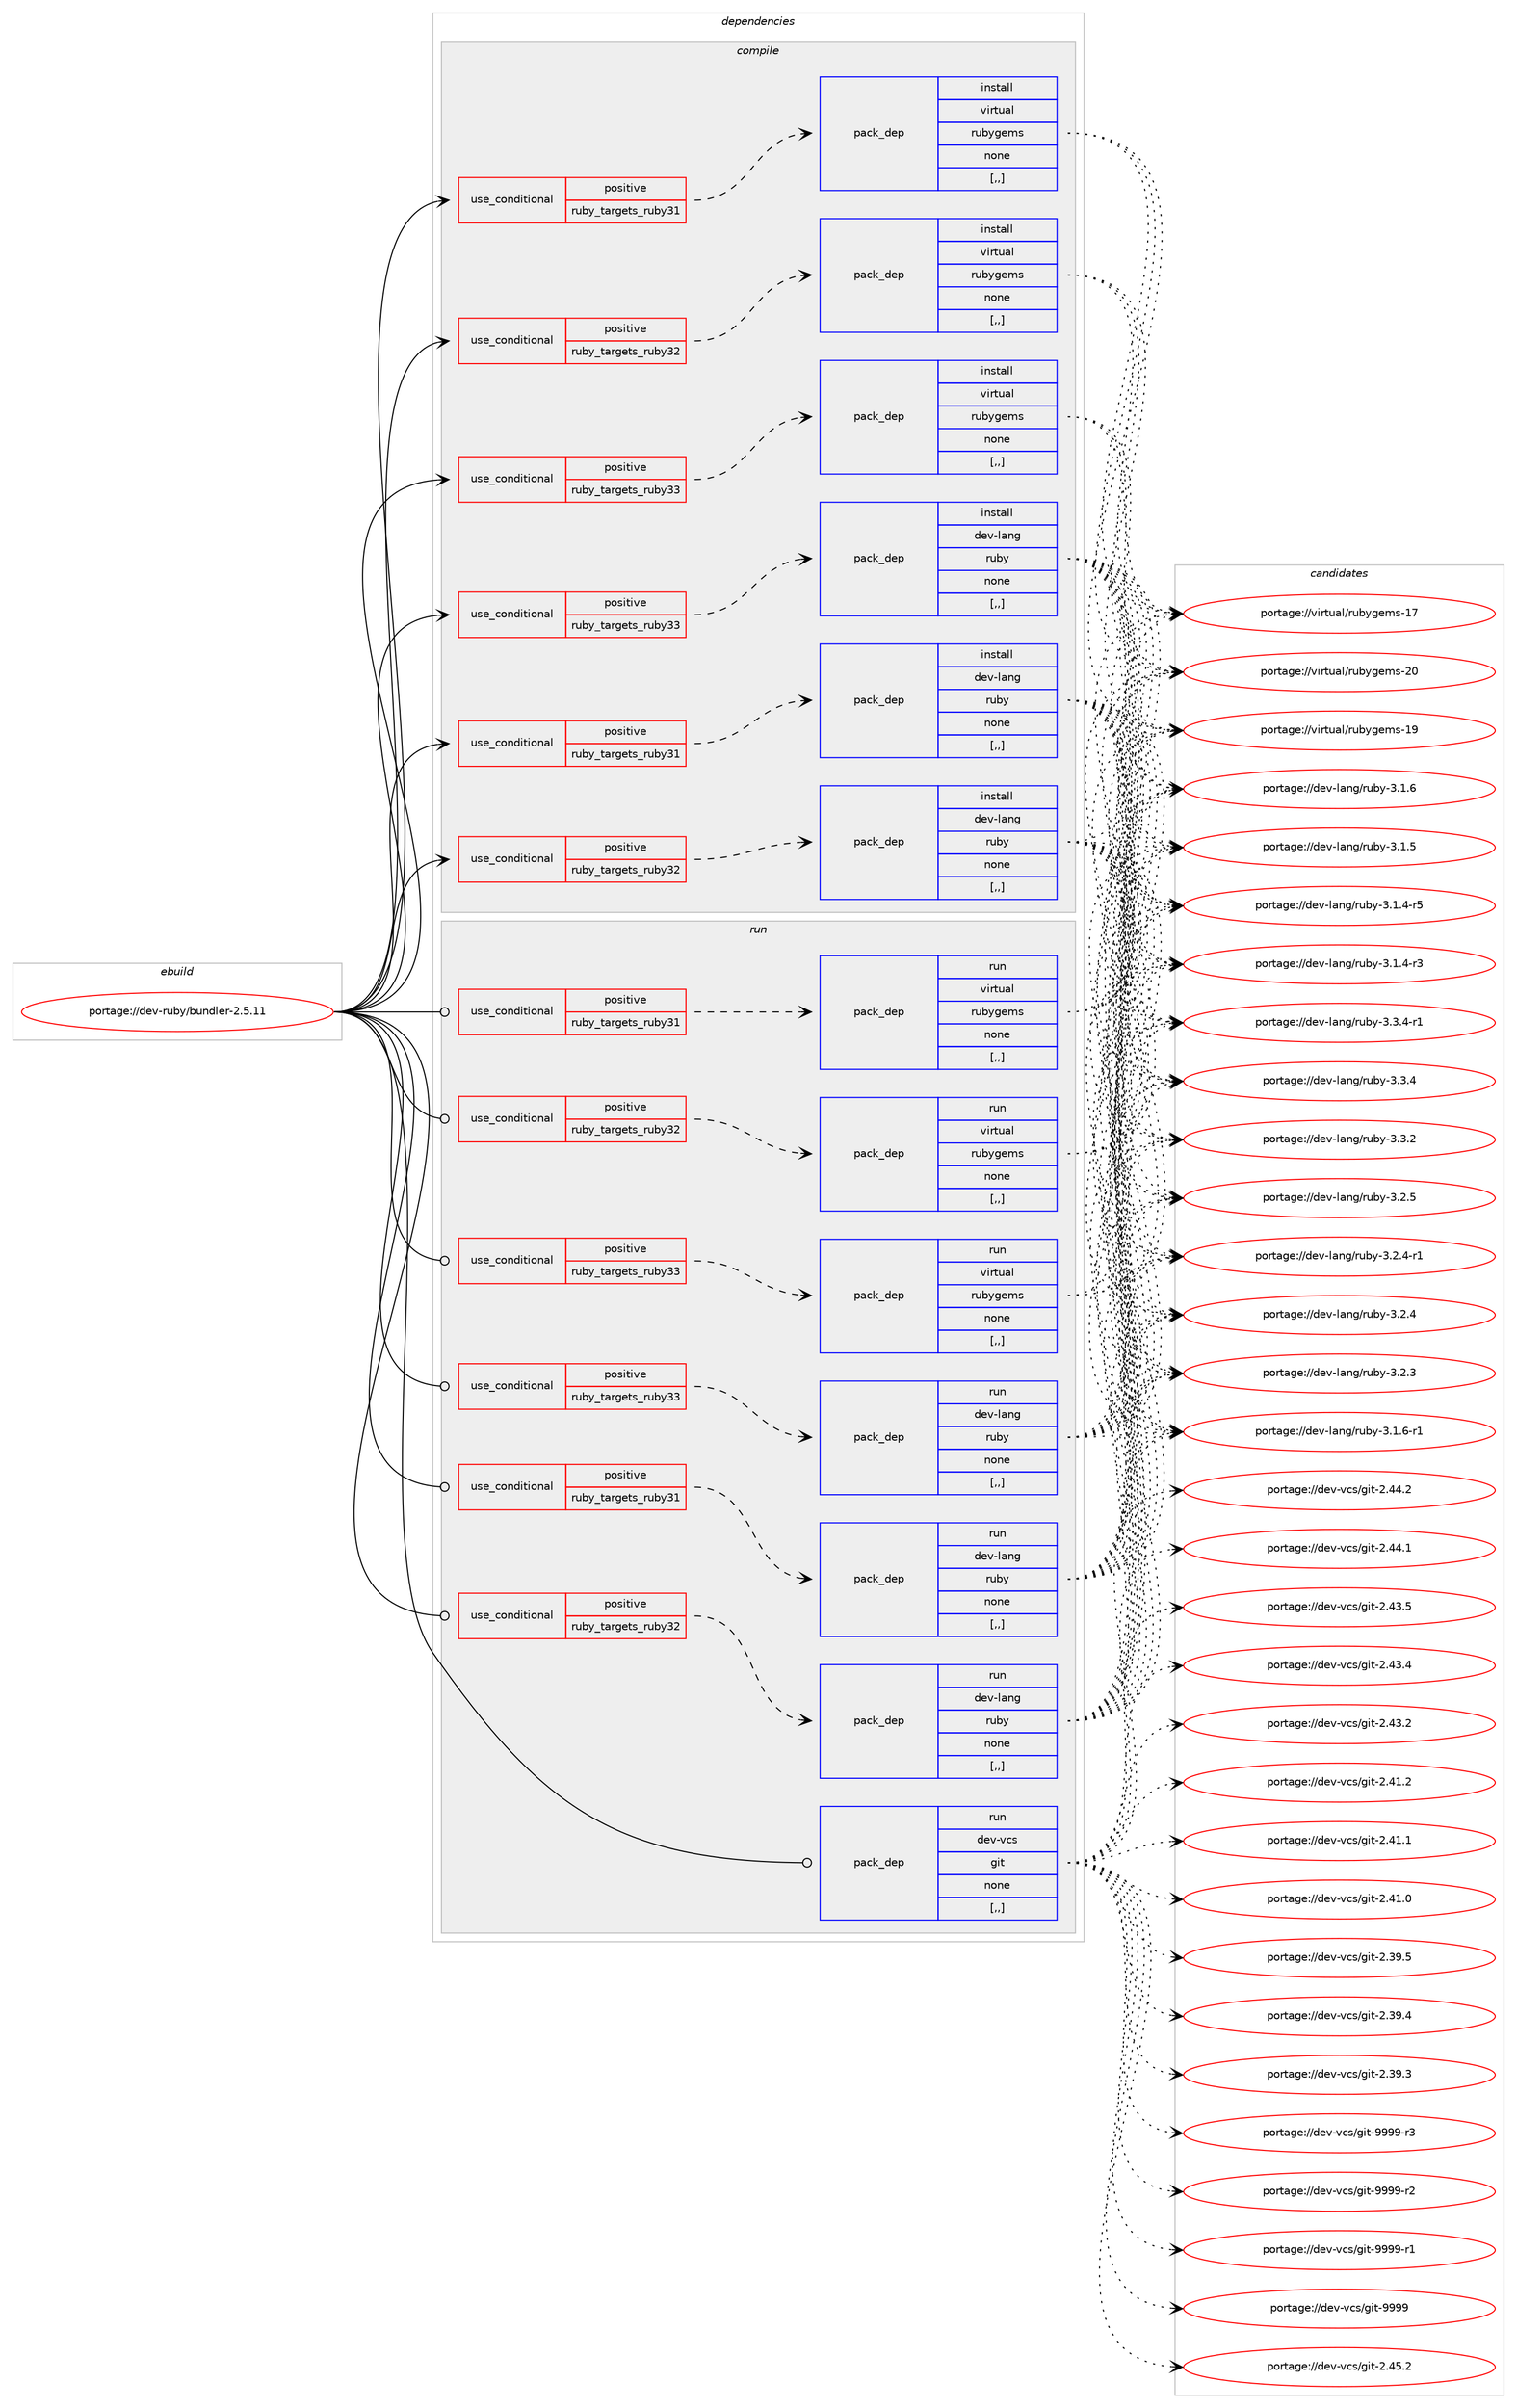 digraph prolog {

# *************
# Graph options
# *************

newrank=true;
concentrate=true;
compound=true;
graph [rankdir=LR,fontname=Helvetica,fontsize=10,ranksep=1.5];#, ranksep=2.5, nodesep=0.2];
edge  [arrowhead=vee];
node  [fontname=Helvetica,fontsize=10];

# **********
# The ebuild
# **********

subgraph cluster_leftcol {
color=gray;
label=<<i>ebuild</i>>;
id [label="portage://dev-ruby/bundler-2.5.11", color=red, width=4, href="../dev-ruby/bundler-2.5.11.svg"];
}

# ****************
# The dependencies
# ****************

subgraph cluster_midcol {
color=gray;
label=<<i>dependencies</i>>;
subgraph cluster_compile {
fillcolor="#eeeeee";
style=filled;
label=<<i>compile</i>>;
subgraph cond45275 {
dependency178454 [label=<<TABLE BORDER="0" CELLBORDER="1" CELLSPACING="0" CELLPADDING="4"><TR><TD ROWSPAN="3" CELLPADDING="10">use_conditional</TD></TR><TR><TD>positive</TD></TR><TR><TD>ruby_targets_ruby31</TD></TR></TABLE>>, shape=none, color=red];
subgraph pack131888 {
dependency178455 [label=<<TABLE BORDER="0" CELLBORDER="1" CELLSPACING="0" CELLPADDING="4" WIDTH="220"><TR><TD ROWSPAN="6" CELLPADDING="30">pack_dep</TD></TR><TR><TD WIDTH="110">install</TD></TR><TR><TD>dev-lang</TD></TR><TR><TD>ruby</TD></TR><TR><TD>none</TD></TR><TR><TD>[,,]</TD></TR></TABLE>>, shape=none, color=blue];
}
dependency178454:e -> dependency178455:w [weight=20,style="dashed",arrowhead="vee"];
}
id:e -> dependency178454:w [weight=20,style="solid",arrowhead="vee"];
subgraph cond45276 {
dependency178456 [label=<<TABLE BORDER="0" CELLBORDER="1" CELLSPACING="0" CELLPADDING="4"><TR><TD ROWSPAN="3" CELLPADDING="10">use_conditional</TD></TR><TR><TD>positive</TD></TR><TR><TD>ruby_targets_ruby31</TD></TR></TABLE>>, shape=none, color=red];
subgraph pack131889 {
dependency178457 [label=<<TABLE BORDER="0" CELLBORDER="1" CELLSPACING="0" CELLPADDING="4" WIDTH="220"><TR><TD ROWSPAN="6" CELLPADDING="30">pack_dep</TD></TR><TR><TD WIDTH="110">install</TD></TR><TR><TD>virtual</TD></TR><TR><TD>rubygems</TD></TR><TR><TD>none</TD></TR><TR><TD>[,,]</TD></TR></TABLE>>, shape=none, color=blue];
}
dependency178456:e -> dependency178457:w [weight=20,style="dashed",arrowhead="vee"];
}
id:e -> dependency178456:w [weight=20,style="solid",arrowhead="vee"];
subgraph cond45277 {
dependency178458 [label=<<TABLE BORDER="0" CELLBORDER="1" CELLSPACING="0" CELLPADDING="4"><TR><TD ROWSPAN="3" CELLPADDING="10">use_conditional</TD></TR><TR><TD>positive</TD></TR><TR><TD>ruby_targets_ruby32</TD></TR></TABLE>>, shape=none, color=red];
subgraph pack131890 {
dependency178459 [label=<<TABLE BORDER="0" CELLBORDER="1" CELLSPACING="0" CELLPADDING="4" WIDTH="220"><TR><TD ROWSPAN="6" CELLPADDING="30">pack_dep</TD></TR><TR><TD WIDTH="110">install</TD></TR><TR><TD>dev-lang</TD></TR><TR><TD>ruby</TD></TR><TR><TD>none</TD></TR><TR><TD>[,,]</TD></TR></TABLE>>, shape=none, color=blue];
}
dependency178458:e -> dependency178459:w [weight=20,style="dashed",arrowhead="vee"];
}
id:e -> dependency178458:w [weight=20,style="solid",arrowhead="vee"];
subgraph cond45278 {
dependency178460 [label=<<TABLE BORDER="0" CELLBORDER="1" CELLSPACING="0" CELLPADDING="4"><TR><TD ROWSPAN="3" CELLPADDING="10">use_conditional</TD></TR><TR><TD>positive</TD></TR><TR><TD>ruby_targets_ruby32</TD></TR></TABLE>>, shape=none, color=red];
subgraph pack131891 {
dependency178461 [label=<<TABLE BORDER="0" CELLBORDER="1" CELLSPACING="0" CELLPADDING="4" WIDTH="220"><TR><TD ROWSPAN="6" CELLPADDING="30">pack_dep</TD></TR><TR><TD WIDTH="110">install</TD></TR><TR><TD>virtual</TD></TR><TR><TD>rubygems</TD></TR><TR><TD>none</TD></TR><TR><TD>[,,]</TD></TR></TABLE>>, shape=none, color=blue];
}
dependency178460:e -> dependency178461:w [weight=20,style="dashed",arrowhead="vee"];
}
id:e -> dependency178460:w [weight=20,style="solid",arrowhead="vee"];
subgraph cond45279 {
dependency178462 [label=<<TABLE BORDER="0" CELLBORDER="1" CELLSPACING="0" CELLPADDING="4"><TR><TD ROWSPAN="3" CELLPADDING="10">use_conditional</TD></TR><TR><TD>positive</TD></TR><TR><TD>ruby_targets_ruby33</TD></TR></TABLE>>, shape=none, color=red];
subgraph pack131892 {
dependency178463 [label=<<TABLE BORDER="0" CELLBORDER="1" CELLSPACING="0" CELLPADDING="4" WIDTH="220"><TR><TD ROWSPAN="6" CELLPADDING="30">pack_dep</TD></TR><TR><TD WIDTH="110">install</TD></TR><TR><TD>dev-lang</TD></TR><TR><TD>ruby</TD></TR><TR><TD>none</TD></TR><TR><TD>[,,]</TD></TR></TABLE>>, shape=none, color=blue];
}
dependency178462:e -> dependency178463:w [weight=20,style="dashed",arrowhead="vee"];
}
id:e -> dependency178462:w [weight=20,style="solid",arrowhead="vee"];
subgraph cond45280 {
dependency178464 [label=<<TABLE BORDER="0" CELLBORDER="1" CELLSPACING="0" CELLPADDING="4"><TR><TD ROWSPAN="3" CELLPADDING="10">use_conditional</TD></TR><TR><TD>positive</TD></TR><TR><TD>ruby_targets_ruby33</TD></TR></TABLE>>, shape=none, color=red];
subgraph pack131893 {
dependency178465 [label=<<TABLE BORDER="0" CELLBORDER="1" CELLSPACING="0" CELLPADDING="4" WIDTH="220"><TR><TD ROWSPAN="6" CELLPADDING="30">pack_dep</TD></TR><TR><TD WIDTH="110">install</TD></TR><TR><TD>virtual</TD></TR><TR><TD>rubygems</TD></TR><TR><TD>none</TD></TR><TR><TD>[,,]</TD></TR></TABLE>>, shape=none, color=blue];
}
dependency178464:e -> dependency178465:w [weight=20,style="dashed",arrowhead="vee"];
}
id:e -> dependency178464:w [weight=20,style="solid",arrowhead="vee"];
}
subgraph cluster_compileandrun {
fillcolor="#eeeeee";
style=filled;
label=<<i>compile and run</i>>;
}
subgraph cluster_run {
fillcolor="#eeeeee";
style=filled;
label=<<i>run</i>>;
subgraph cond45281 {
dependency178466 [label=<<TABLE BORDER="0" CELLBORDER="1" CELLSPACING="0" CELLPADDING="4"><TR><TD ROWSPAN="3" CELLPADDING="10">use_conditional</TD></TR><TR><TD>positive</TD></TR><TR><TD>ruby_targets_ruby31</TD></TR></TABLE>>, shape=none, color=red];
subgraph pack131894 {
dependency178467 [label=<<TABLE BORDER="0" CELLBORDER="1" CELLSPACING="0" CELLPADDING="4" WIDTH="220"><TR><TD ROWSPAN="6" CELLPADDING="30">pack_dep</TD></TR><TR><TD WIDTH="110">run</TD></TR><TR><TD>dev-lang</TD></TR><TR><TD>ruby</TD></TR><TR><TD>none</TD></TR><TR><TD>[,,]</TD></TR></TABLE>>, shape=none, color=blue];
}
dependency178466:e -> dependency178467:w [weight=20,style="dashed",arrowhead="vee"];
}
id:e -> dependency178466:w [weight=20,style="solid",arrowhead="odot"];
subgraph cond45282 {
dependency178468 [label=<<TABLE BORDER="0" CELLBORDER="1" CELLSPACING="0" CELLPADDING="4"><TR><TD ROWSPAN="3" CELLPADDING="10">use_conditional</TD></TR><TR><TD>positive</TD></TR><TR><TD>ruby_targets_ruby31</TD></TR></TABLE>>, shape=none, color=red];
subgraph pack131895 {
dependency178469 [label=<<TABLE BORDER="0" CELLBORDER="1" CELLSPACING="0" CELLPADDING="4" WIDTH="220"><TR><TD ROWSPAN="6" CELLPADDING="30">pack_dep</TD></TR><TR><TD WIDTH="110">run</TD></TR><TR><TD>virtual</TD></TR><TR><TD>rubygems</TD></TR><TR><TD>none</TD></TR><TR><TD>[,,]</TD></TR></TABLE>>, shape=none, color=blue];
}
dependency178468:e -> dependency178469:w [weight=20,style="dashed",arrowhead="vee"];
}
id:e -> dependency178468:w [weight=20,style="solid",arrowhead="odot"];
subgraph cond45283 {
dependency178470 [label=<<TABLE BORDER="0" CELLBORDER="1" CELLSPACING="0" CELLPADDING="4"><TR><TD ROWSPAN="3" CELLPADDING="10">use_conditional</TD></TR><TR><TD>positive</TD></TR><TR><TD>ruby_targets_ruby32</TD></TR></TABLE>>, shape=none, color=red];
subgraph pack131896 {
dependency178471 [label=<<TABLE BORDER="0" CELLBORDER="1" CELLSPACING="0" CELLPADDING="4" WIDTH="220"><TR><TD ROWSPAN="6" CELLPADDING="30">pack_dep</TD></TR><TR><TD WIDTH="110">run</TD></TR><TR><TD>dev-lang</TD></TR><TR><TD>ruby</TD></TR><TR><TD>none</TD></TR><TR><TD>[,,]</TD></TR></TABLE>>, shape=none, color=blue];
}
dependency178470:e -> dependency178471:w [weight=20,style="dashed",arrowhead="vee"];
}
id:e -> dependency178470:w [weight=20,style="solid",arrowhead="odot"];
subgraph cond45284 {
dependency178472 [label=<<TABLE BORDER="0" CELLBORDER="1" CELLSPACING="0" CELLPADDING="4"><TR><TD ROWSPAN="3" CELLPADDING="10">use_conditional</TD></TR><TR><TD>positive</TD></TR><TR><TD>ruby_targets_ruby32</TD></TR></TABLE>>, shape=none, color=red];
subgraph pack131897 {
dependency178473 [label=<<TABLE BORDER="0" CELLBORDER="1" CELLSPACING="0" CELLPADDING="4" WIDTH="220"><TR><TD ROWSPAN="6" CELLPADDING="30">pack_dep</TD></TR><TR><TD WIDTH="110">run</TD></TR><TR><TD>virtual</TD></TR><TR><TD>rubygems</TD></TR><TR><TD>none</TD></TR><TR><TD>[,,]</TD></TR></TABLE>>, shape=none, color=blue];
}
dependency178472:e -> dependency178473:w [weight=20,style="dashed",arrowhead="vee"];
}
id:e -> dependency178472:w [weight=20,style="solid",arrowhead="odot"];
subgraph cond45285 {
dependency178474 [label=<<TABLE BORDER="0" CELLBORDER="1" CELLSPACING="0" CELLPADDING="4"><TR><TD ROWSPAN="3" CELLPADDING="10">use_conditional</TD></TR><TR><TD>positive</TD></TR><TR><TD>ruby_targets_ruby33</TD></TR></TABLE>>, shape=none, color=red];
subgraph pack131898 {
dependency178475 [label=<<TABLE BORDER="0" CELLBORDER="1" CELLSPACING="0" CELLPADDING="4" WIDTH="220"><TR><TD ROWSPAN="6" CELLPADDING="30">pack_dep</TD></TR><TR><TD WIDTH="110">run</TD></TR><TR><TD>dev-lang</TD></TR><TR><TD>ruby</TD></TR><TR><TD>none</TD></TR><TR><TD>[,,]</TD></TR></TABLE>>, shape=none, color=blue];
}
dependency178474:e -> dependency178475:w [weight=20,style="dashed",arrowhead="vee"];
}
id:e -> dependency178474:w [weight=20,style="solid",arrowhead="odot"];
subgraph cond45286 {
dependency178476 [label=<<TABLE BORDER="0" CELLBORDER="1" CELLSPACING="0" CELLPADDING="4"><TR><TD ROWSPAN="3" CELLPADDING="10">use_conditional</TD></TR><TR><TD>positive</TD></TR><TR><TD>ruby_targets_ruby33</TD></TR></TABLE>>, shape=none, color=red];
subgraph pack131899 {
dependency178477 [label=<<TABLE BORDER="0" CELLBORDER="1" CELLSPACING="0" CELLPADDING="4" WIDTH="220"><TR><TD ROWSPAN="6" CELLPADDING="30">pack_dep</TD></TR><TR><TD WIDTH="110">run</TD></TR><TR><TD>virtual</TD></TR><TR><TD>rubygems</TD></TR><TR><TD>none</TD></TR><TR><TD>[,,]</TD></TR></TABLE>>, shape=none, color=blue];
}
dependency178476:e -> dependency178477:w [weight=20,style="dashed",arrowhead="vee"];
}
id:e -> dependency178476:w [weight=20,style="solid",arrowhead="odot"];
subgraph pack131900 {
dependency178478 [label=<<TABLE BORDER="0" CELLBORDER="1" CELLSPACING="0" CELLPADDING="4" WIDTH="220"><TR><TD ROWSPAN="6" CELLPADDING="30">pack_dep</TD></TR><TR><TD WIDTH="110">run</TD></TR><TR><TD>dev-vcs</TD></TR><TR><TD>git</TD></TR><TR><TD>none</TD></TR><TR><TD>[,,]</TD></TR></TABLE>>, shape=none, color=blue];
}
id:e -> dependency178478:w [weight=20,style="solid",arrowhead="odot"];
}
}

# **************
# The candidates
# **************

subgraph cluster_choices {
rank=same;
color=gray;
label=<<i>candidates</i>>;

subgraph choice131888 {
color=black;
nodesep=1;
choice100101118451089711010347114117981214551465146524511449 [label="portage://dev-lang/ruby-3.3.4-r1", color=red, width=4,href="../dev-lang/ruby-3.3.4-r1.svg"];
choice10010111845108971101034711411798121455146514652 [label="portage://dev-lang/ruby-3.3.4", color=red, width=4,href="../dev-lang/ruby-3.3.4.svg"];
choice10010111845108971101034711411798121455146514650 [label="portage://dev-lang/ruby-3.3.2", color=red, width=4,href="../dev-lang/ruby-3.3.2.svg"];
choice10010111845108971101034711411798121455146504653 [label="portage://dev-lang/ruby-3.2.5", color=red, width=4,href="../dev-lang/ruby-3.2.5.svg"];
choice100101118451089711010347114117981214551465046524511449 [label="portage://dev-lang/ruby-3.2.4-r1", color=red, width=4,href="../dev-lang/ruby-3.2.4-r1.svg"];
choice10010111845108971101034711411798121455146504652 [label="portage://dev-lang/ruby-3.2.4", color=red, width=4,href="../dev-lang/ruby-3.2.4.svg"];
choice10010111845108971101034711411798121455146504651 [label="portage://dev-lang/ruby-3.2.3", color=red, width=4,href="../dev-lang/ruby-3.2.3.svg"];
choice100101118451089711010347114117981214551464946544511449 [label="portage://dev-lang/ruby-3.1.6-r1", color=red, width=4,href="../dev-lang/ruby-3.1.6-r1.svg"];
choice10010111845108971101034711411798121455146494654 [label="portage://dev-lang/ruby-3.1.6", color=red, width=4,href="../dev-lang/ruby-3.1.6.svg"];
choice10010111845108971101034711411798121455146494653 [label="portage://dev-lang/ruby-3.1.5", color=red, width=4,href="../dev-lang/ruby-3.1.5.svg"];
choice100101118451089711010347114117981214551464946524511453 [label="portage://dev-lang/ruby-3.1.4-r5", color=red, width=4,href="../dev-lang/ruby-3.1.4-r5.svg"];
choice100101118451089711010347114117981214551464946524511451 [label="portage://dev-lang/ruby-3.1.4-r3", color=red, width=4,href="../dev-lang/ruby-3.1.4-r3.svg"];
dependency178455:e -> choice100101118451089711010347114117981214551465146524511449:w [style=dotted,weight="100"];
dependency178455:e -> choice10010111845108971101034711411798121455146514652:w [style=dotted,weight="100"];
dependency178455:e -> choice10010111845108971101034711411798121455146514650:w [style=dotted,weight="100"];
dependency178455:e -> choice10010111845108971101034711411798121455146504653:w [style=dotted,weight="100"];
dependency178455:e -> choice100101118451089711010347114117981214551465046524511449:w [style=dotted,weight="100"];
dependency178455:e -> choice10010111845108971101034711411798121455146504652:w [style=dotted,weight="100"];
dependency178455:e -> choice10010111845108971101034711411798121455146504651:w [style=dotted,weight="100"];
dependency178455:e -> choice100101118451089711010347114117981214551464946544511449:w [style=dotted,weight="100"];
dependency178455:e -> choice10010111845108971101034711411798121455146494654:w [style=dotted,weight="100"];
dependency178455:e -> choice10010111845108971101034711411798121455146494653:w [style=dotted,weight="100"];
dependency178455:e -> choice100101118451089711010347114117981214551464946524511453:w [style=dotted,weight="100"];
dependency178455:e -> choice100101118451089711010347114117981214551464946524511451:w [style=dotted,weight="100"];
}
subgraph choice131889 {
color=black;
nodesep=1;
choice118105114116117971084711411798121103101109115455048 [label="portage://virtual/rubygems-20", color=red, width=4,href="../virtual/rubygems-20.svg"];
choice118105114116117971084711411798121103101109115454957 [label="portage://virtual/rubygems-19", color=red, width=4,href="../virtual/rubygems-19.svg"];
choice118105114116117971084711411798121103101109115454955 [label="portage://virtual/rubygems-17", color=red, width=4,href="../virtual/rubygems-17.svg"];
dependency178457:e -> choice118105114116117971084711411798121103101109115455048:w [style=dotted,weight="100"];
dependency178457:e -> choice118105114116117971084711411798121103101109115454957:w [style=dotted,weight="100"];
dependency178457:e -> choice118105114116117971084711411798121103101109115454955:w [style=dotted,weight="100"];
}
subgraph choice131890 {
color=black;
nodesep=1;
choice100101118451089711010347114117981214551465146524511449 [label="portage://dev-lang/ruby-3.3.4-r1", color=red, width=4,href="../dev-lang/ruby-3.3.4-r1.svg"];
choice10010111845108971101034711411798121455146514652 [label="portage://dev-lang/ruby-3.3.4", color=red, width=4,href="../dev-lang/ruby-3.3.4.svg"];
choice10010111845108971101034711411798121455146514650 [label="portage://dev-lang/ruby-3.3.2", color=red, width=4,href="../dev-lang/ruby-3.3.2.svg"];
choice10010111845108971101034711411798121455146504653 [label="portage://dev-lang/ruby-3.2.5", color=red, width=4,href="../dev-lang/ruby-3.2.5.svg"];
choice100101118451089711010347114117981214551465046524511449 [label="portage://dev-lang/ruby-3.2.4-r1", color=red, width=4,href="../dev-lang/ruby-3.2.4-r1.svg"];
choice10010111845108971101034711411798121455146504652 [label="portage://dev-lang/ruby-3.2.4", color=red, width=4,href="../dev-lang/ruby-3.2.4.svg"];
choice10010111845108971101034711411798121455146504651 [label="portage://dev-lang/ruby-3.2.3", color=red, width=4,href="../dev-lang/ruby-3.2.3.svg"];
choice100101118451089711010347114117981214551464946544511449 [label="portage://dev-lang/ruby-3.1.6-r1", color=red, width=4,href="../dev-lang/ruby-3.1.6-r1.svg"];
choice10010111845108971101034711411798121455146494654 [label="portage://dev-lang/ruby-3.1.6", color=red, width=4,href="../dev-lang/ruby-3.1.6.svg"];
choice10010111845108971101034711411798121455146494653 [label="portage://dev-lang/ruby-3.1.5", color=red, width=4,href="../dev-lang/ruby-3.1.5.svg"];
choice100101118451089711010347114117981214551464946524511453 [label="portage://dev-lang/ruby-3.1.4-r5", color=red, width=4,href="../dev-lang/ruby-3.1.4-r5.svg"];
choice100101118451089711010347114117981214551464946524511451 [label="portage://dev-lang/ruby-3.1.4-r3", color=red, width=4,href="../dev-lang/ruby-3.1.4-r3.svg"];
dependency178459:e -> choice100101118451089711010347114117981214551465146524511449:w [style=dotted,weight="100"];
dependency178459:e -> choice10010111845108971101034711411798121455146514652:w [style=dotted,weight="100"];
dependency178459:e -> choice10010111845108971101034711411798121455146514650:w [style=dotted,weight="100"];
dependency178459:e -> choice10010111845108971101034711411798121455146504653:w [style=dotted,weight="100"];
dependency178459:e -> choice100101118451089711010347114117981214551465046524511449:w [style=dotted,weight="100"];
dependency178459:e -> choice10010111845108971101034711411798121455146504652:w [style=dotted,weight="100"];
dependency178459:e -> choice10010111845108971101034711411798121455146504651:w [style=dotted,weight="100"];
dependency178459:e -> choice100101118451089711010347114117981214551464946544511449:w [style=dotted,weight="100"];
dependency178459:e -> choice10010111845108971101034711411798121455146494654:w [style=dotted,weight="100"];
dependency178459:e -> choice10010111845108971101034711411798121455146494653:w [style=dotted,weight="100"];
dependency178459:e -> choice100101118451089711010347114117981214551464946524511453:w [style=dotted,weight="100"];
dependency178459:e -> choice100101118451089711010347114117981214551464946524511451:w [style=dotted,weight="100"];
}
subgraph choice131891 {
color=black;
nodesep=1;
choice118105114116117971084711411798121103101109115455048 [label="portage://virtual/rubygems-20", color=red, width=4,href="../virtual/rubygems-20.svg"];
choice118105114116117971084711411798121103101109115454957 [label="portage://virtual/rubygems-19", color=red, width=4,href="../virtual/rubygems-19.svg"];
choice118105114116117971084711411798121103101109115454955 [label="portage://virtual/rubygems-17", color=red, width=4,href="../virtual/rubygems-17.svg"];
dependency178461:e -> choice118105114116117971084711411798121103101109115455048:w [style=dotted,weight="100"];
dependency178461:e -> choice118105114116117971084711411798121103101109115454957:w [style=dotted,weight="100"];
dependency178461:e -> choice118105114116117971084711411798121103101109115454955:w [style=dotted,weight="100"];
}
subgraph choice131892 {
color=black;
nodesep=1;
choice100101118451089711010347114117981214551465146524511449 [label="portage://dev-lang/ruby-3.3.4-r1", color=red, width=4,href="../dev-lang/ruby-3.3.4-r1.svg"];
choice10010111845108971101034711411798121455146514652 [label="portage://dev-lang/ruby-3.3.4", color=red, width=4,href="../dev-lang/ruby-3.3.4.svg"];
choice10010111845108971101034711411798121455146514650 [label="portage://dev-lang/ruby-3.3.2", color=red, width=4,href="../dev-lang/ruby-3.3.2.svg"];
choice10010111845108971101034711411798121455146504653 [label="portage://dev-lang/ruby-3.2.5", color=red, width=4,href="../dev-lang/ruby-3.2.5.svg"];
choice100101118451089711010347114117981214551465046524511449 [label="portage://dev-lang/ruby-3.2.4-r1", color=red, width=4,href="../dev-lang/ruby-3.2.4-r1.svg"];
choice10010111845108971101034711411798121455146504652 [label="portage://dev-lang/ruby-3.2.4", color=red, width=4,href="../dev-lang/ruby-3.2.4.svg"];
choice10010111845108971101034711411798121455146504651 [label="portage://dev-lang/ruby-3.2.3", color=red, width=4,href="../dev-lang/ruby-3.2.3.svg"];
choice100101118451089711010347114117981214551464946544511449 [label="portage://dev-lang/ruby-3.1.6-r1", color=red, width=4,href="../dev-lang/ruby-3.1.6-r1.svg"];
choice10010111845108971101034711411798121455146494654 [label="portage://dev-lang/ruby-3.1.6", color=red, width=4,href="../dev-lang/ruby-3.1.6.svg"];
choice10010111845108971101034711411798121455146494653 [label="portage://dev-lang/ruby-3.1.5", color=red, width=4,href="../dev-lang/ruby-3.1.5.svg"];
choice100101118451089711010347114117981214551464946524511453 [label="portage://dev-lang/ruby-3.1.4-r5", color=red, width=4,href="../dev-lang/ruby-3.1.4-r5.svg"];
choice100101118451089711010347114117981214551464946524511451 [label="portage://dev-lang/ruby-3.1.4-r3", color=red, width=4,href="../dev-lang/ruby-3.1.4-r3.svg"];
dependency178463:e -> choice100101118451089711010347114117981214551465146524511449:w [style=dotted,weight="100"];
dependency178463:e -> choice10010111845108971101034711411798121455146514652:w [style=dotted,weight="100"];
dependency178463:e -> choice10010111845108971101034711411798121455146514650:w [style=dotted,weight="100"];
dependency178463:e -> choice10010111845108971101034711411798121455146504653:w [style=dotted,weight="100"];
dependency178463:e -> choice100101118451089711010347114117981214551465046524511449:w [style=dotted,weight="100"];
dependency178463:e -> choice10010111845108971101034711411798121455146504652:w [style=dotted,weight="100"];
dependency178463:e -> choice10010111845108971101034711411798121455146504651:w [style=dotted,weight="100"];
dependency178463:e -> choice100101118451089711010347114117981214551464946544511449:w [style=dotted,weight="100"];
dependency178463:e -> choice10010111845108971101034711411798121455146494654:w [style=dotted,weight="100"];
dependency178463:e -> choice10010111845108971101034711411798121455146494653:w [style=dotted,weight="100"];
dependency178463:e -> choice100101118451089711010347114117981214551464946524511453:w [style=dotted,weight="100"];
dependency178463:e -> choice100101118451089711010347114117981214551464946524511451:w [style=dotted,weight="100"];
}
subgraph choice131893 {
color=black;
nodesep=1;
choice118105114116117971084711411798121103101109115455048 [label="portage://virtual/rubygems-20", color=red, width=4,href="../virtual/rubygems-20.svg"];
choice118105114116117971084711411798121103101109115454957 [label="portage://virtual/rubygems-19", color=red, width=4,href="../virtual/rubygems-19.svg"];
choice118105114116117971084711411798121103101109115454955 [label="portage://virtual/rubygems-17", color=red, width=4,href="../virtual/rubygems-17.svg"];
dependency178465:e -> choice118105114116117971084711411798121103101109115455048:w [style=dotted,weight="100"];
dependency178465:e -> choice118105114116117971084711411798121103101109115454957:w [style=dotted,weight="100"];
dependency178465:e -> choice118105114116117971084711411798121103101109115454955:w [style=dotted,weight="100"];
}
subgraph choice131894 {
color=black;
nodesep=1;
choice100101118451089711010347114117981214551465146524511449 [label="portage://dev-lang/ruby-3.3.4-r1", color=red, width=4,href="../dev-lang/ruby-3.3.4-r1.svg"];
choice10010111845108971101034711411798121455146514652 [label="portage://dev-lang/ruby-3.3.4", color=red, width=4,href="../dev-lang/ruby-3.3.4.svg"];
choice10010111845108971101034711411798121455146514650 [label="portage://dev-lang/ruby-3.3.2", color=red, width=4,href="../dev-lang/ruby-3.3.2.svg"];
choice10010111845108971101034711411798121455146504653 [label="portage://dev-lang/ruby-3.2.5", color=red, width=4,href="../dev-lang/ruby-3.2.5.svg"];
choice100101118451089711010347114117981214551465046524511449 [label="portage://dev-lang/ruby-3.2.4-r1", color=red, width=4,href="../dev-lang/ruby-3.2.4-r1.svg"];
choice10010111845108971101034711411798121455146504652 [label="portage://dev-lang/ruby-3.2.4", color=red, width=4,href="../dev-lang/ruby-3.2.4.svg"];
choice10010111845108971101034711411798121455146504651 [label="portage://dev-lang/ruby-3.2.3", color=red, width=4,href="../dev-lang/ruby-3.2.3.svg"];
choice100101118451089711010347114117981214551464946544511449 [label="portage://dev-lang/ruby-3.1.6-r1", color=red, width=4,href="../dev-lang/ruby-3.1.6-r1.svg"];
choice10010111845108971101034711411798121455146494654 [label="portage://dev-lang/ruby-3.1.6", color=red, width=4,href="../dev-lang/ruby-3.1.6.svg"];
choice10010111845108971101034711411798121455146494653 [label="portage://dev-lang/ruby-3.1.5", color=red, width=4,href="../dev-lang/ruby-3.1.5.svg"];
choice100101118451089711010347114117981214551464946524511453 [label="portage://dev-lang/ruby-3.1.4-r5", color=red, width=4,href="../dev-lang/ruby-3.1.4-r5.svg"];
choice100101118451089711010347114117981214551464946524511451 [label="portage://dev-lang/ruby-3.1.4-r3", color=red, width=4,href="../dev-lang/ruby-3.1.4-r3.svg"];
dependency178467:e -> choice100101118451089711010347114117981214551465146524511449:w [style=dotted,weight="100"];
dependency178467:e -> choice10010111845108971101034711411798121455146514652:w [style=dotted,weight="100"];
dependency178467:e -> choice10010111845108971101034711411798121455146514650:w [style=dotted,weight="100"];
dependency178467:e -> choice10010111845108971101034711411798121455146504653:w [style=dotted,weight="100"];
dependency178467:e -> choice100101118451089711010347114117981214551465046524511449:w [style=dotted,weight="100"];
dependency178467:e -> choice10010111845108971101034711411798121455146504652:w [style=dotted,weight="100"];
dependency178467:e -> choice10010111845108971101034711411798121455146504651:w [style=dotted,weight="100"];
dependency178467:e -> choice100101118451089711010347114117981214551464946544511449:w [style=dotted,weight="100"];
dependency178467:e -> choice10010111845108971101034711411798121455146494654:w [style=dotted,weight="100"];
dependency178467:e -> choice10010111845108971101034711411798121455146494653:w [style=dotted,weight="100"];
dependency178467:e -> choice100101118451089711010347114117981214551464946524511453:w [style=dotted,weight="100"];
dependency178467:e -> choice100101118451089711010347114117981214551464946524511451:w [style=dotted,weight="100"];
}
subgraph choice131895 {
color=black;
nodesep=1;
choice118105114116117971084711411798121103101109115455048 [label="portage://virtual/rubygems-20", color=red, width=4,href="../virtual/rubygems-20.svg"];
choice118105114116117971084711411798121103101109115454957 [label="portage://virtual/rubygems-19", color=red, width=4,href="../virtual/rubygems-19.svg"];
choice118105114116117971084711411798121103101109115454955 [label="portage://virtual/rubygems-17", color=red, width=4,href="../virtual/rubygems-17.svg"];
dependency178469:e -> choice118105114116117971084711411798121103101109115455048:w [style=dotted,weight="100"];
dependency178469:e -> choice118105114116117971084711411798121103101109115454957:w [style=dotted,weight="100"];
dependency178469:e -> choice118105114116117971084711411798121103101109115454955:w [style=dotted,weight="100"];
}
subgraph choice131896 {
color=black;
nodesep=1;
choice100101118451089711010347114117981214551465146524511449 [label="portage://dev-lang/ruby-3.3.4-r1", color=red, width=4,href="../dev-lang/ruby-3.3.4-r1.svg"];
choice10010111845108971101034711411798121455146514652 [label="portage://dev-lang/ruby-3.3.4", color=red, width=4,href="../dev-lang/ruby-3.3.4.svg"];
choice10010111845108971101034711411798121455146514650 [label="portage://dev-lang/ruby-3.3.2", color=red, width=4,href="../dev-lang/ruby-3.3.2.svg"];
choice10010111845108971101034711411798121455146504653 [label="portage://dev-lang/ruby-3.2.5", color=red, width=4,href="../dev-lang/ruby-3.2.5.svg"];
choice100101118451089711010347114117981214551465046524511449 [label="portage://dev-lang/ruby-3.2.4-r1", color=red, width=4,href="../dev-lang/ruby-3.2.4-r1.svg"];
choice10010111845108971101034711411798121455146504652 [label="portage://dev-lang/ruby-3.2.4", color=red, width=4,href="../dev-lang/ruby-3.2.4.svg"];
choice10010111845108971101034711411798121455146504651 [label="portage://dev-lang/ruby-3.2.3", color=red, width=4,href="../dev-lang/ruby-3.2.3.svg"];
choice100101118451089711010347114117981214551464946544511449 [label="portage://dev-lang/ruby-3.1.6-r1", color=red, width=4,href="../dev-lang/ruby-3.1.6-r1.svg"];
choice10010111845108971101034711411798121455146494654 [label="portage://dev-lang/ruby-3.1.6", color=red, width=4,href="../dev-lang/ruby-3.1.6.svg"];
choice10010111845108971101034711411798121455146494653 [label="portage://dev-lang/ruby-3.1.5", color=red, width=4,href="../dev-lang/ruby-3.1.5.svg"];
choice100101118451089711010347114117981214551464946524511453 [label="portage://dev-lang/ruby-3.1.4-r5", color=red, width=4,href="../dev-lang/ruby-3.1.4-r5.svg"];
choice100101118451089711010347114117981214551464946524511451 [label="portage://dev-lang/ruby-3.1.4-r3", color=red, width=4,href="../dev-lang/ruby-3.1.4-r3.svg"];
dependency178471:e -> choice100101118451089711010347114117981214551465146524511449:w [style=dotted,weight="100"];
dependency178471:e -> choice10010111845108971101034711411798121455146514652:w [style=dotted,weight="100"];
dependency178471:e -> choice10010111845108971101034711411798121455146514650:w [style=dotted,weight="100"];
dependency178471:e -> choice10010111845108971101034711411798121455146504653:w [style=dotted,weight="100"];
dependency178471:e -> choice100101118451089711010347114117981214551465046524511449:w [style=dotted,weight="100"];
dependency178471:e -> choice10010111845108971101034711411798121455146504652:w [style=dotted,weight="100"];
dependency178471:e -> choice10010111845108971101034711411798121455146504651:w [style=dotted,weight="100"];
dependency178471:e -> choice100101118451089711010347114117981214551464946544511449:w [style=dotted,weight="100"];
dependency178471:e -> choice10010111845108971101034711411798121455146494654:w [style=dotted,weight="100"];
dependency178471:e -> choice10010111845108971101034711411798121455146494653:w [style=dotted,weight="100"];
dependency178471:e -> choice100101118451089711010347114117981214551464946524511453:w [style=dotted,weight="100"];
dependency178471:e -> choice100101118451089711010347114117981214551464946524511451:w [style=dotted,weight="100"];
}
subgraph choice131897 {
color=black;
nodesep=1;
choice118105114116117971084711411798121103101109115455048 [label="portage://virtual/rubygems-20", color=red, width=4,href="../virtual/rubygems-20.svg"];
choice118105114116117971084711411798121103101109115454957 [label="portage://virtual/rubygems-19", color=red, width=4,href="../virtual/rubygems-19.svg"];
choice118105114116117971084711411798121103101109115454955 [label="portage://virtual/rubygems-17", color=red, width=4,href="../virtual/rubygems-17.svg"];
dependency178473:e -> choice118105114116117971084711411798121103101109115455048:w [style=dotted,weight="100"];
dependency178473:e -> choice118105114116117971084711411798121103101109115454957:w [style=dotted,weight="100"];
dependency178473:e -> choice118105114116117971084711411798121103101109115454955:w [style=dotted,weight="100"];
}
subgraph choice131898 {
color=black;
nodesep=1;
choice100101118451089711010347114117981214551465146524511449 [label="portage://dev-lang/ruby-3.3.4-r1", color=red, width=4,href="../dev-lang/ruby-3.3.4-r1.svg"];
choice10010111845108971101034711411798121455146514652 [label="portage://dev-lang/ruby-3.3.4", color=red, width=4,href="../dev-lang/ruby-3.3.4.svg"];
choice10010111845108971101034711411798121455146514650 [label="portage://dev-lang/ruby-3.3.2", color=red, width=4,href="../dev-lang/ruby-3.3.2.svg"];
choice10010111845108971101034711411798121455146504653 [label="portage://dev-lang/ruby-3.2.5", color=red, width=4,href="../dev-lang/ruby-3.2.5.svg"];
choice100101118451089711010347114117981214551465046524511449 [label="portage://dev-lang/ruby-3.2.4-r1", color=red, width=4,href="../dev-lang/ruby-3.2.4-r1.svg"];
choice10010111845108971101034711411798121455146504652 [label="portage://dev-lang/ruby-3.2.4", color=red, width=4,href="../dev-lang/ruby-3.2.4.svg"];
choice10010111845108971101034711411798121455146504651 [label="portage://dev-lang/ruby-3.2.3", color=red, width=4,href="../dev-lang/ruby-3.2.3.svg"];
choice100101118451089711010347114117981214551464946544511449 [label="portage://dev-lang/ruby-3.1.6-r1", color=red, width=4,href="../dev-lang/ruby-3.1.6-r1.svg"];
choice10010111845108971101034711411798121455146494654 [label="portage://dev-lang/ruby-3.1.6", color=red, width=4,href="../dev-lang/ruby-3.1.6.svg"];
choice10010111845108971101034711411798121455146494653 [label="portage://dev-lang/ruby-3.1.5", color=red, width=4,href="../dev-lang/ruby-3.1.5.svg"];
choice100101118451089711010347114117981214551464946524511453 [label="portage://dev-lang/ruby-3.1.4-r5", color=red, width=4,href="../dev-lang/ruby-3.1.4-r5.svg"];
choice100101118451089711010347114117981214551464946524511451 [label="portage://dev-lang/ruby-3.1.4-r3", color=red, width=4,href="../dev-lang/ruby-3.1.4-r3.svg"];
dependency178475:e -> choice100101118451089711010347114117981214551465146524511449:w [style=dotted,weight="100"];
dependency178475:e -> choice10010111845108971101034711411798121455146514652:w [style=dotted,weight="100"];
dependency178475:e -> choice10010111845108971101034711411798121455146514650:w [style=dotted,weight="100"];
dependency178475:e -> choice10010111845108971101034711411798121455146504653:w [style=dotted,weight="100"];
dependency178475:e -> choice100101118451089711010347114117981214551465046524511449:w [style=dotted,weight="100"];
dependency178475:e -> choice10010111845108971101034711411798121455146504652:w [style=dotted,weight="100"];
dependency178475:e -> choice10010111845108971101034711411798121455146504651:w [style=dotted,weight="100"];
dependency178475:e -> choice100101118451089711010347114117981214551464946544511449:w [style=dotted,weight="100"];
dependency178475:e -> choice10010111845108971101034711411798121455146494654:w [style=dotted,weight="100"];
dependency178475:e -> choice10010111845108971101034711411798121455146494653:w [style=dotted,weight="100"];
dependency178475:e -> choice100101118451089711010347114117981214551464946524511453:w [style=dotted,weight="100"];
dependency178475:e -> choice100101118451089711010347114117981214551464946524511451:w [style=dotted,weight="100"];
}
subgraph choice131899 {
color=black;
nodesep=1;
choice118105114116117971084711411798121103101109115455048 [label="portage://virtual/rubygems-20", color=red, width=4,href="../virtual/rubygems-20.svg"];
choice118105114116117971084711411798121103101109115454957 [label="portage://virtual/rubygems-19", color=red, width=4,href="../virtual/rubygems-19.svg"];
choice118105114116117971084711411798121103101109115454955 [label="portage://virtual/rubygems-17", color=red, width=4,href="../virtual/rubygems-17.svg"];
dependency178477:e -> choice118105114116117971084711411798121103101109115455048:w [style=dotted,weight="100"];
dependency178477:e -> choice118105114116117971084711411798121103101109115454957:w [style=dotted,weight="100"];
dependency178477:e -> choice118105114116117971084711411798121103101109115454955:w [style=dotted,weight="100"];
}
subgraph choice131900 {
color=black;
nodesep=1;
choice10010111845118991154710310511645575757574511451 [label="portage://dev-vcs/git-9999-r3", color=red, width=4,href="../dev-vcs/git-9999-r3.svg"];
choice10010111845118991154710310511645575757574511450 [label="portage://dev-vcs/git-9999-r2", color=red, width=4,href="../dev-vcs/git-9999-r2.svg"];
choice10010111845118991154710310511645575757574511449 [label="portage://dev-vcs/git-9999-r1", color=red, width=4,href="../dev-vcs/git-9999-r1.svg"];
choice1001011184511899115471031051164557575757 [label="portage://dev-vcs/git-9999", color=red, width=4,href="../dev-vcs/git-9999.svg"];
choice10010111845118991154710310511645504652534650 [label="portage://dev-vcs/git-2.45.2", color=red, width=4,href="../dev-vcs/git-2.45.2.svg"];
choice10010111845118991154710310511645504652524650 [label="portage://dev-vcs/git-2.44.2", color=red, width=4,href="../dev-vcs/git-2.44.2.svg"];
choice10010111845118991154710310511645504652524649 [label="portage://dev-vcs/git-2.44.1", color=red, width=4,href="../dev-vcs/git-2.44.1.svg"];
choice10010111845118991154710310511645504652514653 [label="portage://dev-vcs/git-2.43.5", color=red, width=4,href="../dev-vcs/git-2.43.5.svg"];
choice10010111845118991154710310511645504652514652 [label="portage://dev-vcs/git-2.43.4", color=red, width=4,href="../dev-vcs/git-2.43.4.svg"];
choice10010111845118991154710310511645504652514650 [label="portage://dev-vcs/git-2.43.2", color=red, width=4,href="../dev-vcs/git-2.43.2.svg"];
choice10010111845118991154710310511645504652494650 [label="portage://dev-vcs/git-2.41.2", color=red, width=4,href="../dev-vcs/git-2.41.2.svg"];
choice10010111845118991154710310511645504652494649 [label="portage://dev-vcs/git-2.41.1", color=red, width=4,href="../dev-vcs/git-2.41.1.svg"];
choice10010111845118991154710310511645504652494648 [label="portage://dev-vcs/git-2.41.0", color=red, width=4,href="../dev-vcs/git-2.41.0.svg"];
choice10010111845118991154710310511645504651574653 [label="portage://dev-vcs/git-2.39.5", color=red, width=4,href="../dev-vcs/git-2.39.5.svg"];
choice10010111845118991154710310511645504651574652 [label="portage://dev-vcs/git-2.39.4", color=red, width=4,href="../dev-vcs/git-2.39.4.svg"];
choice10010111845118991154710310511645504651574651 [label="portage://dev-vcs/git-2.39.3", color=red, width=4,href="../dev-vcs/git-2.39.3.svg"];
dependency178478:e -> choice10010111845118991154710310511645575757574511451:w [style=dotted,weight="100"];
dependency178478:e -> choice10010111845118991154710310511645575757574511450:w [style=dotted,weight="100"];
dependency178478:e -> choice10010111845118991154710310511645575757574511449:w [style=dotted,weight="100"];
dependency178478:e -> choice1001011184511899115471031051164557575757:w [style=dotted,weight="100"];
dependency178478:e -> choice10010111845118991154710310511645504652534650:w [style=dotted,weight="100"];
dependency178478:e -> choice10010111845118991154710310511645504652524650:w [style=dotted,weight="100"];
dependency178478:e -> choice10010111845118991154710310511645504652524649:w [style=dotted,weight="100"];
dependency178478:e -> choice10010111845118991154710310511645504652514653:w [style=dotted,weight="100"];
dependency178478:e -> choice10010111845118991154710310511645504652514652:w [style=dotted,weight="100"];
dependency178478:e -> choice10010111845118991154710310511645504652514650:w [style=dotted,weight="100"];
dependency178478:e -> choice10010111845118991154710310511645504652494650:w [style=dotted,weight="100"];
dependency178478:e -> choice10010111845118991154710310511645504652494649:w [style=dotted,weight="100"];
dependency178478:e -> choice10010111845118991154710310511645504652494648:w [style=dotted,weight="100"];
dependency178478:e -> choice10010111845118991154710310511645504651574653:w [style=dotted,weight="100"];
dependency178478:e -> choice10010111845118991154710310511645504651574652:w [style=dotted,weight="100"];
dependency178478:e -> choice10010111845118991154710310511645504651574651:w [style=dotted,weight="100"];
}
}

}

